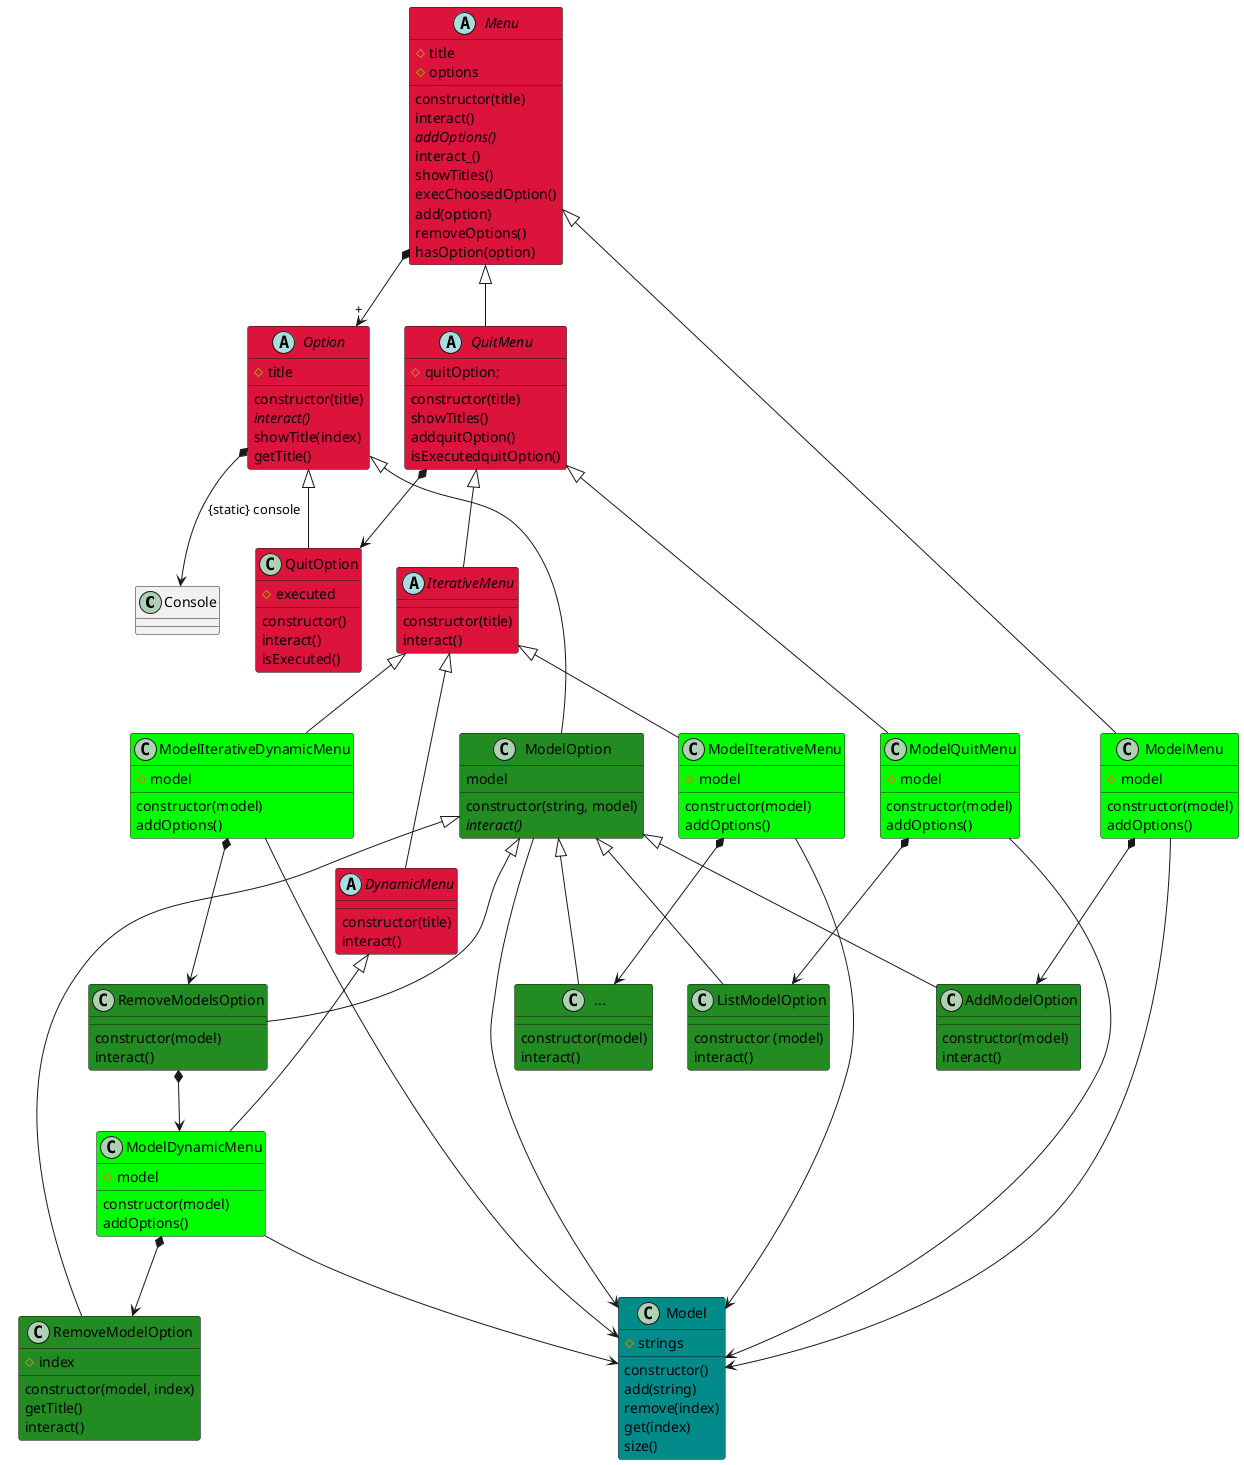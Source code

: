 @startuml

class Console

abstract class Option #crimson {
    #title
    constructor(title)
    {abstract} interact() 
    showTitle(index)
    getTitle() 
}
class QuitOption #crimson {
    #executed
    constructor()
    interact() 
    isExecuted()
}

Option *-down-> Console : {static} console

Option <|-down- QuitOption

abstract class Menu #crimson {
    #title
    #options
    constructor(title)
    interact()
    {abstract} addOptions()
    interact_()
    showTitles()
    execChoosedOption()
    add(option)
    removeOptions()
    hasOption(option)
}
abstract class QuitMenu #crimson {
    #quitOption;
    constructor(title)
    showTitles()
    addquitOption()
    isExecutedquitOption()
}
abstract class IterativeMenu #crimson {
    constructor(title) 
    interact()
}
abstract class DynamicMenu #crimson {
    constructor(title) 
    interact()
}

Menu *-down-> "+" Option
QuitMenu *-down-> QuitOption

Menu <|-down- QuitMenu
QuitMenu <|-down- IterativeMenu
IterativeMenu <|-down- DynamicMenu

class Model #darkCyan {
    #strings
    constructor()
    add(string)
    remove(index)
    get(index) 
    size() 
}

class ModelOption #forestGreen {
    model
    constructor(string, model)
    {abstract} interact()
}

ModelOption -down-> Model
Option <|-down- ModelOption

class ListModelOption #forestGreen {
    constructor (model)
    interact() 
}

ModelOption <|-down- ListModelOption

class AddModelOption #forestGreen {
    constructor(model)
    interact()
}

ModelOption <|-down- AddModelOption

class RemoveModelsOption  #forestGreen{
    constructor(model)
    interact()
}

ModelOption <|-down- RemoveModelsOption

class RemoveModelOption #forestGreen {
    #index
    constructor(model, index) 
    getTitle() 
    interact()
}

ModelOption <|-down- RemoveModelOption

class X as "..."  #forestGreen {
    constructor(model)
    interact()
}

ModelOption <|-down- X

class ModelMenu  #Lime {
    #model
    constructor(model)
    addOptions()
}

Menu <|-down- ModelMenu

ModelMenu -down-> Model

ModelMenu *-down-> AddModelOption

class ModelQuitMenu  #Lime {
    #model
    constructor(model)
    addOptions()
}

QuitMenu <|-down- ModelQuitMenu

ModelQuitMenu -down-> Model

ModelQuitMenu *-down-> ListModelOption

class ModelIterativeMenu  #Lime{
    #model
    constructor(model)
    addOptions()
}

IterativeMenu <|-down- ModelIterativeMenu

ModelIterativeMenu -down-> Model

ModelIterativeMenu *-down-> X

class ModelDynamicMenu  #Lime {
    #model
    constructor(model)
    addOptions()
}

DynamicMenu <|-down- ModelDynamicMenu

ModelDynamicMenu -down-> Model

RemoveModelsOption *-down-> ModelDynamicMenu
ModelDynamicMenu *-down-> RemoveModelOption

IterativeMenu <|-down- ModelIterativeDynamicMenu

ModelIterativeDynamicMenu -down-> Model

ModelIterativeDynamicMenu *-down-> RemoveModelsOption

class ModelIterativeDynamicMenu  #Lime {
    #model
    constructor(model)
    addOptions()
}

@enduml